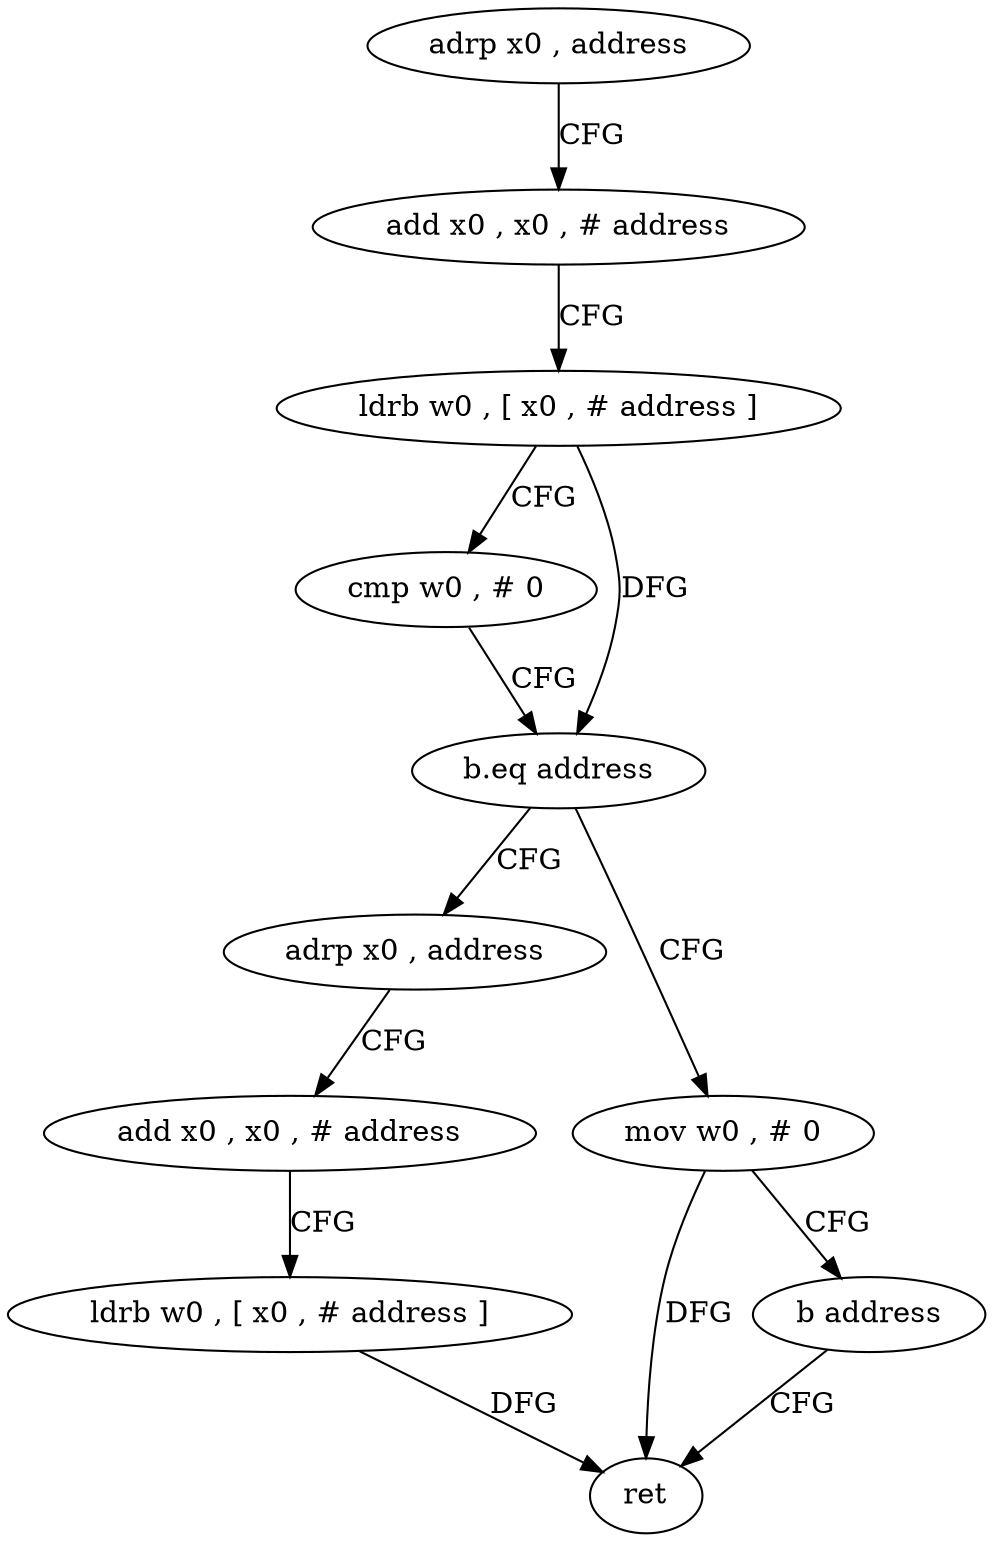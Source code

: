 digraph "func" {
"4262712" [label = "adrp x0 , address" ]
"4262716" [label = "add x0 , x0 , # address" ]
"4262720" [label = "ldrb w0 , [ x0 , # address ]" ]
"4262724" [label = "cmp w0 , # 0" ]
"4262728" [label = "b.eq address" ]
"4262740" [label = "adrp x0 , address" ]
"4262732" [label = "mov w0 , # 0" ]
"4262744" [label = "add x0 , x0 , # address" ]
"4262748" [label = "ldrb w0 , [ x0 , # address ]" ]
"4262752" [label = "ret" ]
"4262736" [label = "b address" ]
"4262712" -> "4262716" [ label = "CFG" ]
"4262716" -> "4262720" [ label = "CFG" ]
"4262720" -> "4262724" [ label = "CFG" ]
"4262720" -> "4262728" [ label = "DFG" ]
"4262724" -> "4262728" [ label = "CFG" ]
"4262728" -> "4262740" [ label = "CFG" ]
"4262728" -> "4262732" [ label = "CFG" ]
"4262740" -> "4262744" [ label = "CFG" ]
"4262732" -> "4262736" [ label = "CFG" ]
"4262732" -> "4262752" [ label = "DFG" ]
"4262744" -> "4262748" [ label = "CFG" ]
"4262748" -> "4262752" [ label = "DFG" ]
"4262736" -> "4262752" [ label = "CFG" ]
}
